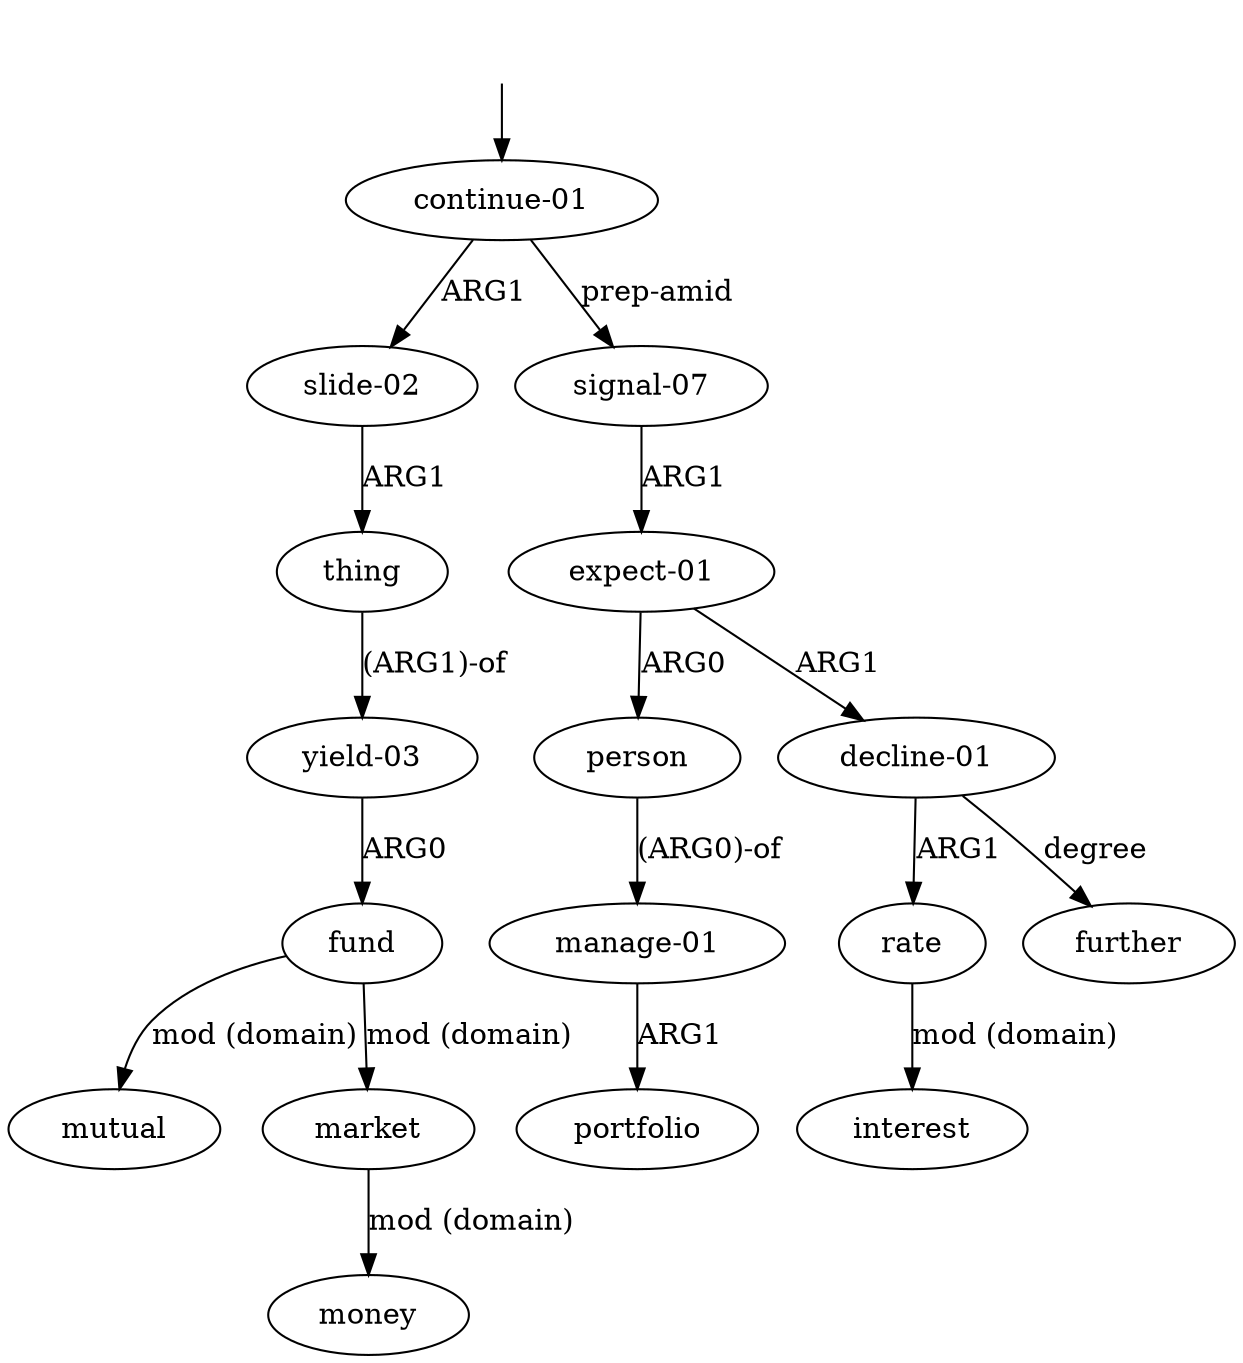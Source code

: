 digraph "20004001" {
  top [ style=invis ];
  top -> 0;
  0 [ label=<<table align="center" border="0" cellspacing="0"><tr><td colspan="2">continue-01</td></tr></table>> ];
  1 [ label=<<table align="center" border="0" cellspacing="0"><tr><td colspan="2">slide-02</td></tr></table>> ];
  2 [ label=<<table align="center" border="0" cellspacing="0"><tr><td colspan="2">thing</td></tr></table>> ];
  3 [ label=<<table align="center" border="0" cellspacing="0"><tr><td colspan="2">yield-03</td></tr></table>> ];
  4 [ label=<<table align="center" border="0" cellspacing="0"><tr><td colspan="2">fund</td></tr></table>> ];
  5 [ label=<<table align="center" border="0" cellspacing="0"><tr><td colspan="2">mutual</td></tr></table>> ];
  6 [ label=<<table align="center" border="0" cellspacing="0"><tr><td colspan="2">market</td></tr></table>> ];
  7 [ label=<<table align="center" border="0" cellspacing="0"><tr><td colspan="2">money</td></tr></table>> ];
  8 [ label=<<table align="center" border="0" cellspacing="0"><tr><td colspan="2">signal-07</td></tr></table>> ];
  9 [ label=<<table align="center" border="0" cellspacing="0"><tr><td colspan="2">expect-01</td></tr></table>> ];
  10 [ label=<<table align="center" border="0" cellspacing="0"><tr><td colspan="2">person</td></tr></table>> ];
  11 [ label=<<table align="center" border="0" cellspacing="0"><tr><td colspan="2">manage-01</td></tr></table>> ];
  12 [ label=<<table align="center" border="0" cellspacing="0"><tr><td colspan="2">portfolio</td></tr></table>> ];
  13 [ label=<<table align="center" border="0" cellspacing="0"><tr><td colspan="2">decline-01</td></tr></table>> ];
  14 [ label=<<table align="center" border="0" cellspacing="0"><tr><td colspan="2">rate</td></tr></table>> ];
  15 [ label=<<table align="center" border="0" cellspacing="0"><tr><td colspan="2">interest</td></tr></table>> ];
  16 [ label=<<table align="center" border="0" cellspacing="0"><tr><td colspan="2">further</td></tr></table>> ];
  8 -> 9 [ label="ARG1" ];
  13 -> 16 [ label="degree" ];
  9 -> 13 [ label="ARG1" ];
  6 -> 7 [ label="mod (domain)" ];
  1 -> 2 [ label="ARG1" ];
  13 -> 14 [ label="ARG1" ];
  14 -> 15 [ label="mod (domain)" ];
  0 -> 1 [ label="ARG1" ];
  3 -> 4 [ label="ARG0" ];
  4 -> 5 [ label="mod (domain)" ];
  11 -> 12 [ label="ARG1" ];
  10 -> 11 [ label="(ARG0)-of" ];
  4 -> 6 [ label="mod (domain)" ];
  9 -> 10 [ label="ARG0" ];
  0 -> 8 [ label="prep-amid" ];
  2 -> 3 [ label="(ARG1)-of" ];
}

